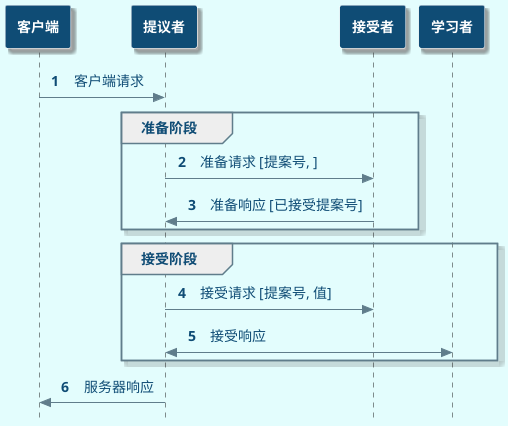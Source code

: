 @startuml
'https://plantuml.com/sequence-diagram

'样式设置 Begin

skinparam style strictuml
skinparam BackgroundColor #E3FDFD
skinparam Shadowing true
skinparam defaultFontColor #0F4C75
skinparam defaultFontSize 14
skinparam ArrowColor #607D8B
skinparam Padding 5

'参与者样式设置

skinparam ActorFontStyle Bold
skinparam ActorFontColor #0F4C75
skinparam ActorBorderColor #0F4C75
skinparam ActorBackgroundColor #0F4C75

skinparam BoundaryFontStyle Bold
skinparam BoundaryFontColor #0F4C75
skinparam BoundaryBorderColor #0F4C75
skinparam BoundaryBackgroundColor #0F4C75

skinparam CollectionsFontStyle Bold
skinparam CollectionsFontColor #FFFFFF
skinparam CollectionsBorderColor #FFFFFF
skinparam CollectionsBackgroundColor #0F4C75

skinparam ControlFontStyle Bold
skinparam ControlFontColor #0F4C75
skinparam ControlBorderColor #FFFFFF
skinparam ControlBackgroundColor #0F4C75

skinparam DatabaseFontStyle Bold
skinparam DatabaseFontColor #0F4C75
skinparam DatabaseBorderColor #FFFFFF
skinparam DatabaseBackgroundColor #0F4C75

skinparam EntityFontStyle Bold
skinparam EntityFontColor #0F4C75
skinparam EntityBorderColor #FFFFFF
skinparam EntityBackgroundColor #0F4C75

skinparam ParticipantFontStyle Bold
skinparam ParticipantFontColor #FFFFFF
skinparam ParticipantBorderColor #FFFFFF
skinparam ParticipantBackgroundColor #0F4C75

skinparam QueueFontStyle Bold
skinparam QueueFontColor #FFFFFF
skinparam QueueBorderColor #607D8B
skinparam QueueBackgroundColor #0F4C75

skinparam SequenceGroupBorderColor #607D8B

'样式设置 End

autonumber

客户端 -> 提议者: 客户端请求
group 准备阶段
提议者 -> 接受者: 准备请求 [提案号, ]
接受者 -> 提议者: 准备响应 [已接受提案号]
end
group 接受阶段
提议者 -> 接受者: 接受请求 [提案号, 值]
提议者 <-> 学习者: 接受响应
end
提议者 -> 客户端: 服务器响应
@enduml
